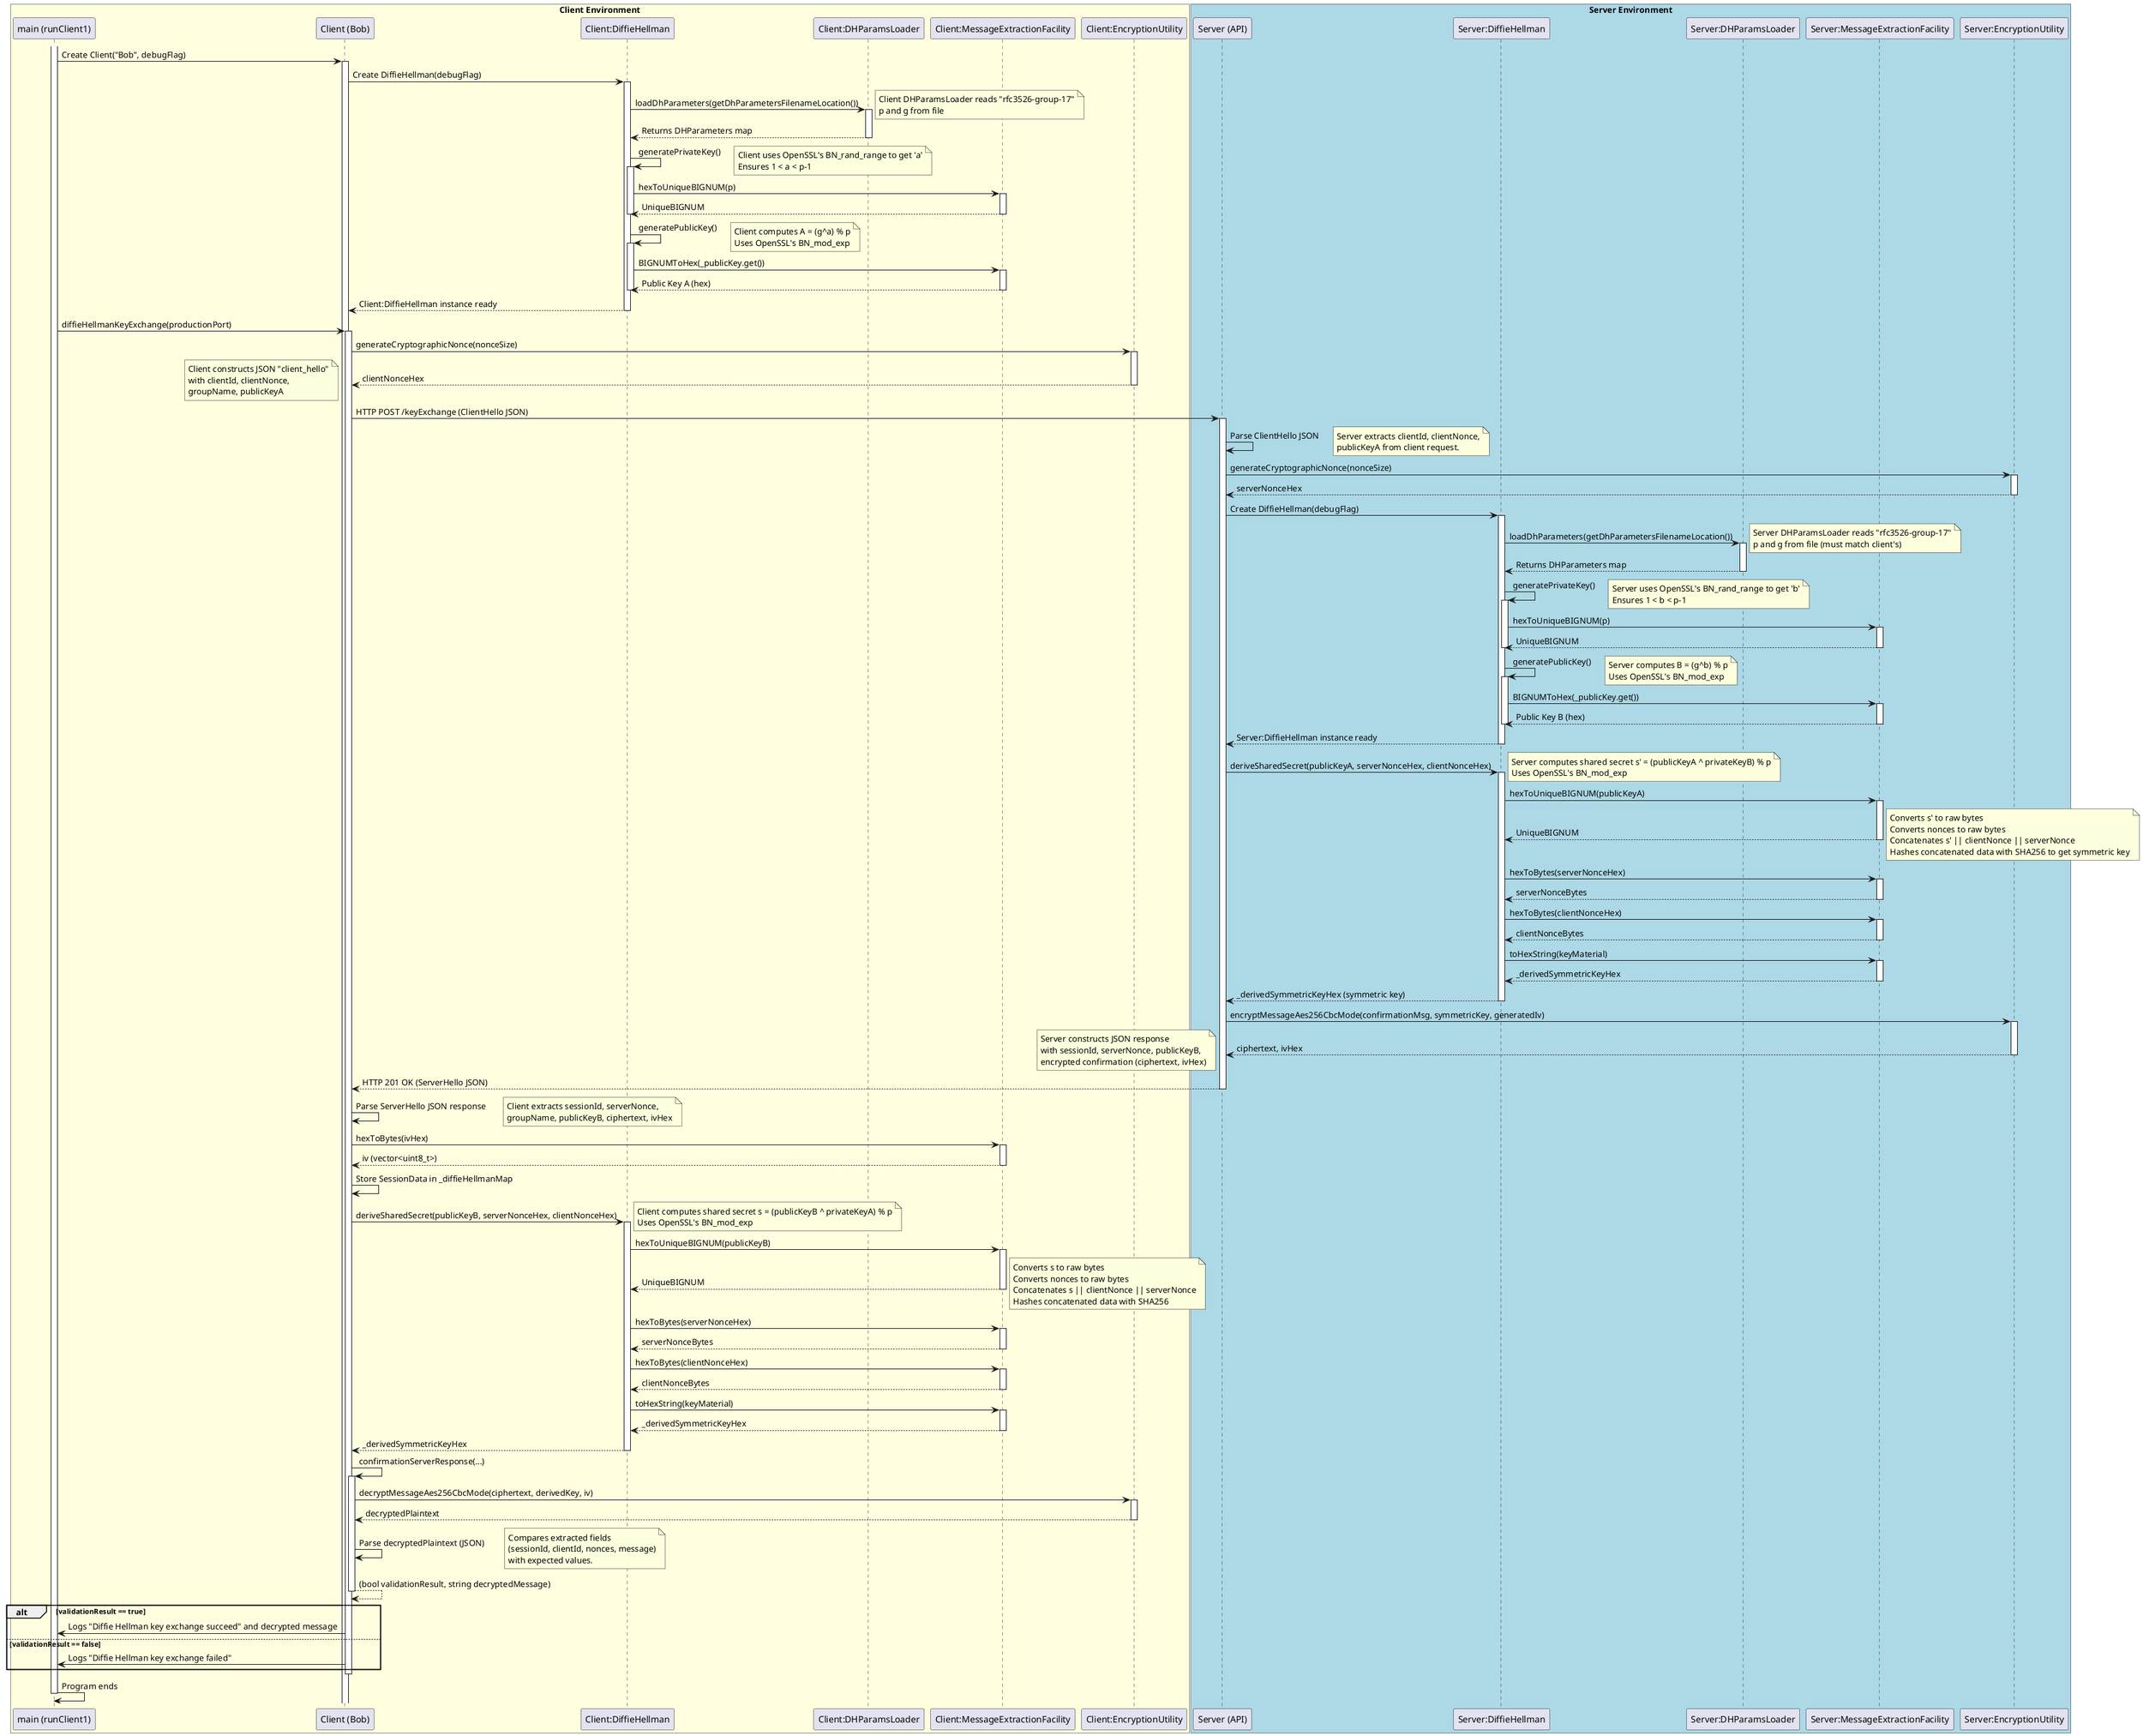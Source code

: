 @startuml

box "Client Environment" #LightYellow
    participant "main (runClient1)" as Main
    participant "Client (Bob)" as Client
    participant "Client:DiffieHellman" as ClientDH
    participant "Client:DHParamsLoader" as ClientDHLoader
    participant "Client:MessageExtractionFacility" as ClientMEF
    participant "Client:EncryptionUtility" as ClientEU
end box

box "Server Environment" #LightBlue
    participant "Server (API)" as ServerAPI
    participant "Server:DiffieHellman" as ServerDH
    participant "Server:DHParamsLoader" as ServerDHLoader
    participant "Server:MessageExtractionFacility" as ServerMEF
    participant "Server:EncryptionUtility" as ServerEU
end box

activate Main

Main -> Client : Create Client("Bob", debugFlag)
activate Client

Client -> ClientDH : Create DiffieHellman(debugFlag)
activate ClientDH
    ClientDH -> ClientDHLoader : loadDhParameters(getDhParametersFilenameLocation())
    activate ClientDHLoader
        note right
            Client DHParamsLoader reads "rfc3526-group-17"
            p and g from file
        end note
    ClientDHLoader --> ClientDH : Returns DHParameters map
    deactivate ClientDHLoader

    ClientDH -> ClientDH : generatePrivateKey()
    activate ClientDH
        note right
            Client uses OpenSSL's BN_rand_range to get 'a'
            Ensures 1 < a < p-1
        end note
        ClientDH -> ClientMEF : hexToUniqueBIGNUM(p)
        activate ClientMEF
        ClientMEF --> ClientDH : UniqueBIGNUM
        deactivate ClientMEF
    deactivate ClientDH

    ClientDH -> ClientDH : generatePublicKey()
    activate ClientDH
        note right
            Client computes A = (g^a) % p
            Uses OpenSSL's BN_mod_exp
        end note
        ClientDH -> ClientMEF : BIGNUMToHex(_publicKey.get())
        activate ClientMEF
        ClientMEF --> ClientDH : Public Key A (hex)
        deactivate ClientMEF
    deactivate ClientDH
ClientDH --> Client : Client:DiffieHellman instance ready
deactivate ClientDH

Main -> Client : diffieHellmanKeyExchange(productionPort)
activate Client
    Client -> ClientEU : generateCryptographicNonce(nonceSize)
    activate ClientEU
    ClientEU --> Client : clientNonceHex
    deactivate ClientEU

    note left
        Client constructs JSON "client_hello"
        with clientId, clientNonce,
        groupName, publicKeyA
    end note

    Client -> ServerAPI : HTTP POST /keyExchange (ClientHello JSON)
    activate ServerAPI

        ServerAPI -> ServerAPI : Parse ClientHello JSON
        note right
            Server extracts clientId, clientNonce,
            publicKeyA from client request.
        end note

        ServerAPI -> ServerEU : generateCryptographicNonce(nonceSize)
        activate ServerEU
        ServerEU --> ServerAPI : serverNonceHex
        deactivate ServerEU

        ServerAPI -> ServerDH : Create DiffieHellman(debugFlag)
        activate ServerDH
            ServerDH -> ServerDHLoader : loadDhParameters(getDhParametersFilenameLocation())
            activate ServerDHLoader
                note right
                    Server DHParamsLoader reads "rfc3526-group-17"
                    p and g from file (must match client's)
                end note
            ServerDHLoader --> ServerDH : Returns DHParameters map
            deactivate ServerDHLoader

            ServerDH -> ServerDH : generatePrivateKey()
            activate ServerDH
                note right
                    Server uses OpenSSL's BN_rand_range to get 'b'
                    Ensures 1 < b < p-1
                end note
                ServerDH -> ServerMEF : hexToUniqueBIGNUM(p)
                activate ServerMEF
                ServerMEF --> ServerDH : UniqueBIGNUM
                deactivate ServerMEF
            deactivate ServerDH

            ServerDH -> ServerDH : generatePublicKey()
            activate ServerDH
                note right
                    Server computes B = (g^b) % p
                    Uses OpenSSL's BN_mod_exp
                end note
                ServerDH -> ServerMEF : BIGNUMToHex(_publicKey.get())
                activate ServerMEF
                ServerMEF --> ServerDH : Public Key B (hex)
                deactivate ServerMEF
            deactivate ServerDH
        ServerDH --> ServerAPI : Server:DiffieHellman instance ready
        deactivate ServerDH


        ServerAPI -> ServerDH : deriveSharedSecret(publicKeyA, serverNonceHex, clientNonceHex)
        activate ServerDH
            note right
                Server computes shared secret s' = (publicKeyA ^ privateKeyB) % p
                Uses OpenSSL's BN_mod_exp
            end note
            ServerDH -> ServerMEF : hexToUniqueBIGNUM(publicKeyA)
            activate ServerMEF
            ServerMEF --> ServerDH : UniqueBIGNUM
            deactivate ServerMEF

            note right
                Converts s' to raw bytes
                Converts nonces to raw bytes
                Concatenates s' || clientNonce || serverNonce
                Hashes concatenated data with SHA256 to get symmetric key
            end note
            ServerDH -> ServerMEF : hexToBytes(serverNonceHex)
            activate ServerMEF
            ServerMEF --> ServerDH : serverNonceBytes
            deactivate ServerMEF

            ServerDH -> ServerMEF : hexToBytes(clientNonceHex)
            activate ServerMEF
            ServerMEF --> ServerDH : clientNonceBytes
            deactivate ServerMEF

            ServerDH -> ServerMEF : toHexString(keyMaterial)
            activate ServerMEF
            ServerMEF --> ServerDH : _derivedSymmetricKeyHex
            deactivate ServerMEF
        ServerDH --> ServerAPI : _derivedSymmetricKeyHex (symmetric key)
        deactivate ServerDH

        ServerAPI -> ServerEU : encryptMessageAes256CbcMode(confirmationMsg, symmetricKey, generatedIv)
        activate ServerEU
        ServerEU --> ServerAPI : ciphertext, ivHex
        deactivate ServerEU

        note left
            Server constructs JSON response
            with sessionId, serverNonce, publicKeyB,
            encrypted confirmation (ciphertext, ivHex)
        end note

    ServerAPI --> Client : HTTP 201 OK (ServerHello JSON)
    deactivate ServerAPI

    Client -> Client : Parse ServerHello JSON response
    note right
        Client extracts sessionId, serverNonce,
        groupName, publicKeyB, ciphertext, ivHex
    end note

    Client -> ClientMEF : hexToBytes(ivHex)
    activate ClientMEF
    ClientMEF --> Client : iv (vector<uint8_t>)
    deactivate ClientMEF

    Client -> Client : Store SessionData in _diffieHellmanMap
    Client -> ClientDH : deriveSharedSecret(publicKeyB, serverNonceHex, clientNonceHex)
    activate ClientDH
        note right
            Client computes shared secret s = (publicKeyB ^ privateKeyA) % p
            Uses OpenSSL's BN_mod_exp
        end note
        ClientDH -> ClientMEF : hexToUniqueBIGNUM(publicKeyB)
        activate ClientMEF
        ClientMEF --> ClientDH : UniqueBIGNUM
        deactivate ClientMEF

        note right
            Converts s to raw bytes
            Converts nonces to raw bytes
            Concatenates s || clientNonce || serverNonce
            Hashes concatenated data with SHA256
        end note
        ClientDH -> ClientMEF : hexToBytes(serverNonceHex)
        activate ClientMEF
        ClientMEF --> ClientDH : serverNonceBytes
        deactivate ClientMEF

        ClientDH -> ClientMEF : hexToBytes(clientNonceHex)
        activate ClientMEF
        ClientMEF --> ClientDH : clientNonceBytes
        deactivate ClientMEF

        ClientDH -> ClientMEF : toHexString(keyMaterial)
        activate ClientMEF
        ClientMEF --> ClientDH : _derivedSymmetricKeyHex
        deactivate ClientMEF
    ClientDH --> Client : _derivedSymmetricKeyHex
    deactivate ClientDH

    Client -> Client : confirmationServerResponse(...)
    activate Client
        Client -> ClientEU : decryptMessageAes256CbcMode(ciphertext, derivedKey, iv)
        activate ClientEU
        ClientEU --> Client : decryptedPlaintext
        deactivate ClientEU

        Client -> Client : Parse decryptedPlaintext (JSON)
        note right
            Compares extracted fields
            (sessionId, clientId, nonces, message)
            with expected values.
        end note
    Client --> Client : (bool validationResult, string decryptedMessage)
    deactivate Client

    alt validationResult == true
        Client -> Main : Logs "Diffie Hellman key exchange succeed" and decrypted message
    else validationResult == false
        Client -> Main : Logs "Diffie Hellman key exchange failed"
    end
deactivate Client

Main -> Main : Program ends
deactivate Main

@enduml
